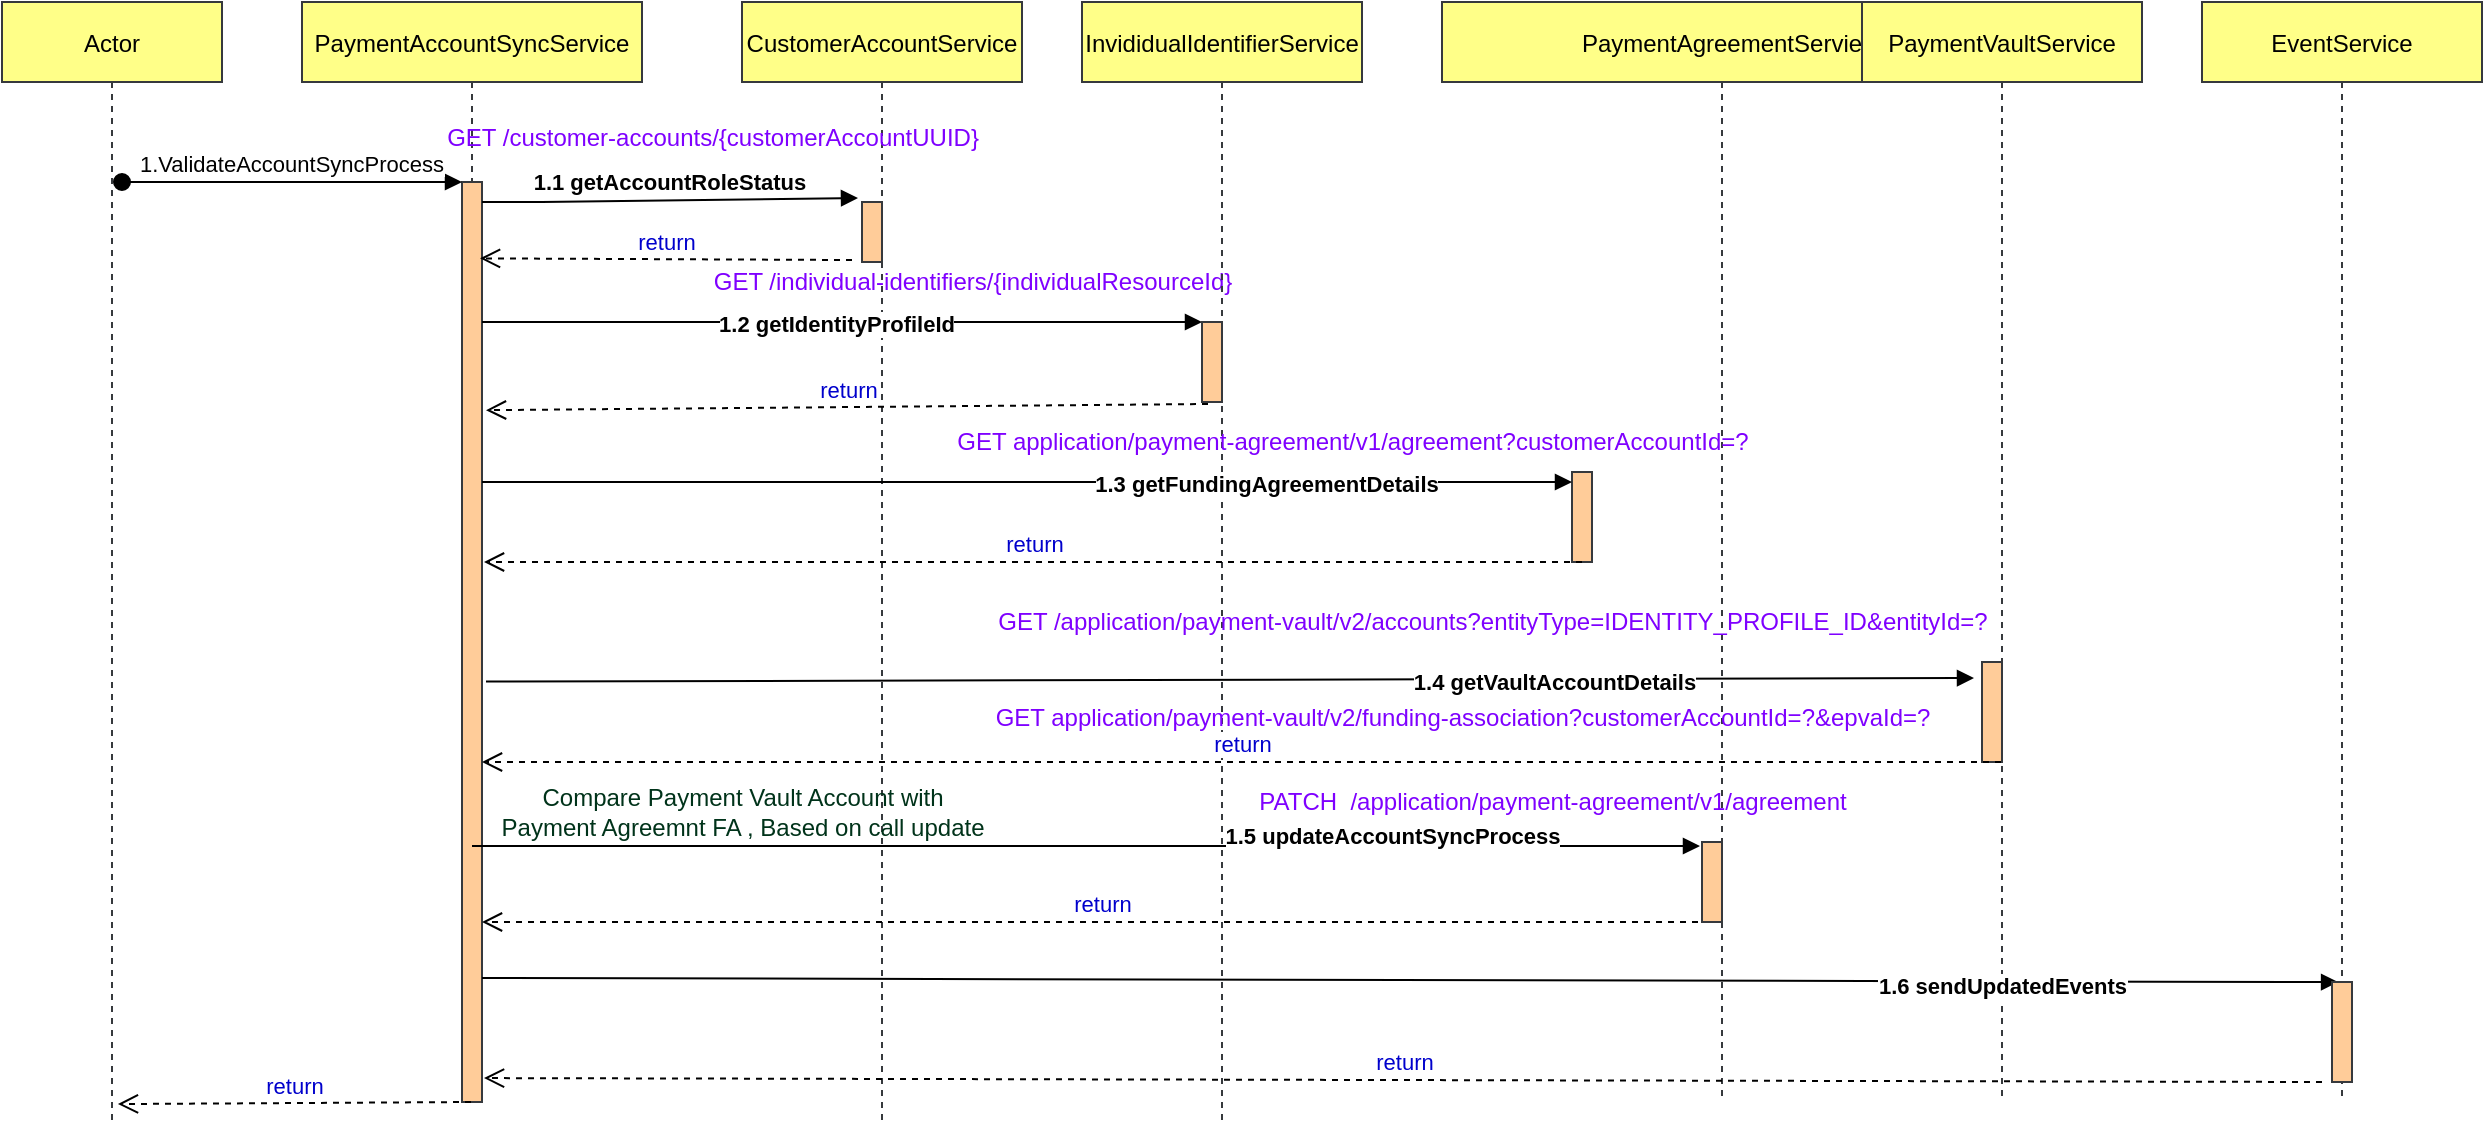 <mxfile version="14.9.7" type="github">
  <diagram id="kgpKYQtTHZ0yAKxKKP6v" name="Page-1">
    <mxGraphModel dx="1636" dy="378" grid="1" gridSize="10" guides="1" tooltips="1" connect="1" arrows="1" fold="1" page="1" pageScale="1" pageWidth="850" pageHeight="1100" math="0" shadow="0">
      <root>
        <mxCell id="0" />
        <mxCell id="1" parent="0" />
        <mxCell id="3nuBFxr9cyL0pnOWT2aG-1" value="PaymentAccountSyncService" style="shape=umlLifeline;perimeter=lifelinePerimeter;container=1;collapsible=0;recursiveResize=0;rounded=0;shadow=0;strokeWidth=1;fillColor=#ffff88;strokeColor=#36393d;" parent="1" vertex="1">
          <mxGeometry x="50" y="60" width="170" height="550" as="geometry" />
        </mxCell>
        <mxCell id="3nuBFxr9cyL0pnOWT2aG-2" value="" style="points=[];perimeter=orthogonalPerimeter;rounded=0;shadow=0;strokeWidth=1;fillColor=#ffcc99;strokeColor=#36393d;" parent="3nuBFxr9cyL0pnOWT2aG-1" vertex="1">
          <mxGeometry x="80" y="90" width="10" height="460" as="geometry" />
        </mxCell>
        <mxCell id="3nuBFxr9cyL0pnOWT2aG-3" value="1.ValidateAccountSyncProcess" style="verticalAlign=bottom;startArrow=oval;endArrow=block;startSize=8;shadow=0;strokeWidth=1;" parent="3nuBFxr9cyL0pnOWT2aG-1" target="3nuBFxr9cyL0pnOWT2aG-2" edge="1">
          <mxGeometry relative="1" as="geometry">
            <mxPoint x="-90" y="90" as="sourcePoint" />
          </mxGeometry>
        </mxCell>
        <mxCell id="3nuBFxr9cyL0pnOWT2aG-5" value="CustomerAccountService" style="shape=umlLifeline;perimeter=lifelinePerimeter;container=1;collapsible=0;recursiveResize=0;rounded=0;shadow=0;strokeWidth=1;fillColor=#ffff88;strokeColor=#36393d;" parent="1" vertex="1">
          <mxGeometry x="270" y="60" width="140" height="560" as="geometry" />
        </mxCell>
        <mxCell id="3nuBFxr9cyL0pnOWT2aG-6" value="" style="points=[];perimeter=orthogonalPerimeter;rounded=0;shadow=0;strokeWidth=1;fillColor=#ffcc99;strokeColor=#36393d;" parent="3nuBFxr9cyL0pnOWT2aG-5" vertex="1">
          <mxGeometry x="60" y="100" width="10" height="30" as="geometry" />
        </mxCell>
        <mxCell id="3nuBFxr9cyL0pnOWT2aG-8" value="1.1 getAccountRoleStatus" style="verticalAlign=bottom;endArrow=block;shadow=0;strokeWidth=1;fontStyle=1;entryX=-0.2;entryY=-0.067;entryDx=0;entryDy=0;entryPerimeter=0;" parent="1" source="3nuBFxr9cyL0pnOWT2aG-2" target="3nuBFxr9cyL0pnOWT2aG-6" edge="1">
          <mxGeometry relative="1" as="geometry">
            <mxPoint x="275" y="160" as="sourcePoint" />
            <mxPoint x="310" y="160" as="targetPoint" />
            <Array as="points">
              <mxPoint x="170" y="160" />
            </Array>
          </mxGeometry>
        </mxCell>
        <mxCell id="XDlzX5ACy_mruo7GVJDr-2" value="&lt;div&gt;&lt;font style=&quot;font-size: 12px&quot; color=&quot;#7f00ff&quot;&gt;&lt;span style=&quot;white-space: pre&quot;&gt;	&lt;span style=&quot;white-space: pre&quot;&gt;	&lt;/span&gt;&lt;span style=&quot;white-space: pre&quot;&gt;	&lt;/span&gt;&lt;/span&gt;GET /customer-accounts/&lt;span&gt;{customerAccountUUID}&lt;/span&gt;&lt;/font&gt;&lt;/div&gt;&lt;div&gt;&lt;br&gt;&lt;/div&gt;" style="text;html=1;align=center;verticalAlign=middle;resizable=0;points=[];autosize=1;strokeColor=none;" vertex="1" parent="1">
          <mxGeometry x="70" y="120" width="360" height="30" as="geometry" />
        </mxCell>
        <mxCell id="XDlzX5ACy_mruo7GVJDr-4" value="1.2 getIdentityProfileId" style="html=1;verticalAlign=bottom;endArrow=block;fontStyle=1" edge="1" target="XDlzX5ACy_mruo7GVJDr-8" parent="1">
          <mxGeometry x="-0.016" y="-10" relative="1" as="geometry">
            <mxPoint x="140" y="220" as="sourcePoint" />
            <mxPoint x="415" y="220" as="targetPoint" />
            <mxPoint as="offset" />
          </mxGeometry>
        </mxCell>
        <mxCell id="XDlzX5ACy_mruo7GVJDr-5" value="&lt;font color=&quot;#0000cc&quot;&gt;return&lt;/font&gt;" style="html=1;verticalAlign=bottom;endArrow=open;dashed=1;endSize=8;entryX=1.2;entryY=0.248;entryDx=0;entryDy=0;entryPerimeter=0;exitX=0.3;exitY=1.025;exitDx=0;exitDy=0;exitPerimeter=0;" edge="1" source="XDlzX5ACy_mruo7GVJDr-8" parent="1" target="3nuBFxr9cyL0pnOWT2aG-2">
          <mxGeometry relative="1" as="geometry">
            <mxPoint x="343" y="280" as="targetPoint" />
            <mxPoint x="501" y="256" as="sourcePoint" />
          </mxGeometry>
        </mxCell>
        <mxCell id="XDlzX5ACy_mruo7GVJDr-6" value="&lt;font color=&quot;#7f00ff&quot;&gt;GET /individual-identifiers/{individualResourceId}&lt;/font&gt;" style="text;html=1;align=center;verticalAlign=middle;resizable=0;points=[];autosize=1;strokeColor=none;" vertex="1" parent="1">
          <mxGeometry x="250" y="190" width="270" height="20" as="geometry" />
        </mxCell>
        <mxCell id="XDlzX5ACy_mruo7GVJDr-7" value="InvididualIdentifierService" style="shape=umlLifeline;perimeter=lifelinePerimeter;container=1;collapsible=0;recursiveResize=0;rounded=0;shadow=0;strokeWidth=1;fillColor=#ffff88;strokeColor=#36393d;" vertex="1" parent="1">
          <mxGeometry x="440" y="60" width="140" height="560" as="geometry" />
        </mxCell>
        <mxCell id="XDlzX5ACy_mruo7GVJDr-8" value="" style="points=[];perimeter=orthogonalPerimeter;rounded=0;shadow=0;strokeWidth=1;fillColor=#ffcc99;strokeColor=#36393d;" vertex="1" parent="XDlzX5ACy_mruo7GVJDr-7">
          <mxGeometry x="60" y="160" width="10" height="40" as="geometry" />
        </mxCell>
        <mxCell id="XDlzX5ACy_mruo7GVJDr-11" value="&lt;font color=&quot;#0000cc&quot;&gt;return&lt;/font&gt;" style="html=1;verticalAlign=bottom;endArrow=open;dashed=1;endSize=8;exitX=-0.5;exitY=0.967;exitDx=0;exitDy=0;exitPerimeter=0;entryX=0.9;entryY=0.083;entryDx=0;entryDy=0;entryPerimeter=0;" edge="1" parent="1" source="3nuBFxr9cyL0pnOWT2aG-6" target="3nuBFxr9cyL0pnOWT2aG-2">
          <mxGeometry relative="1" as="geometry">
            <mxPoint x="210" y="180" as="sourcePoint" />
            <mxPoint x="150" y="180" as="targetPoint" />
          </mxGeometry>
        </mxCell>
        <mxCell id="XDlzX5ACy_mruo7GVJDr-12" value="PaymentAgreementServie" style="shape=umlLifeline;perimeter=lifelinePerimeter;container=1;collapsible=0;recursiveResize=0;rounded=0;shadow=0;strokeWidth=1;fillColor=#ffff88;strokeColor=#36393d;" vertex="1" parent="1">
          <mxGeometry x="620" y="60" width="280" height="550" as="geometry" />
        </mxCell>
        <mxCell id="XDlzX5ACy_mruo7GVJDr-13" value="" style="points=[];perimeter=orthogonalPerimeter;rounded=0;shadow=0;strokeWidth=1;fillColor=#ffcc99;strokeColor=#36393d;" vertex="1" parent="XDlzX5ACy_mruo7GVJDr-12">
          <mxGeometry x="65" y="235" width="10" height="45" as="geometry" />
        </mxCell>
        <mxCell id="XDlzX5ACy_mruo7GVJDr-25" value="&lt;font color=&quot;#7f00ff&quot;&gt;GET /application/payment-vault/v2/accounts?entityType=IDENTITY_PROFILE_ID&amp;amp;entityId=?&lt;/font&gt;" style="text;html=1;align=center;verticalAlign=middle;resizable=0;points=[];autosize=1;strokeColor=none;" vertex="1" parent="XDlzX5ACy_mruo7GVJDr-12">
          <mxGeometry x="-230" y="300" width="510" height="20" as="geometry" />
        </mxCell>
        <mxCell id="XDlzX5ACy_mruo7GVJDr-28" value="&lt;div&gt;&lt;font color=&quot;#7f00ff&quot;&gt;GET application/payment-vault/v2/funding-association?customerAccountId=?&amp;amp;epvaId=?&lt;/font&gt;&lt;/div&gt;&lt;div&gt;&lt;br&gt;&lt;/div&gt;" style="text;html=1;align=center;verticalAlign=middle;resizable=0;points=[];autosize=1;strokeColor=none;" vertex="1" parent="XDlzX5ACy_mruo7GVJDr-12">
          <mxGeometry x="-230" y="350" width="480" height="30" as="geometry" />
        </mxCell>
        <mxCell id="XDlzX5ACy_mruo7GVJDr-14" value="PaymentVaultService" style="shape=umlLifeline;perimeter=lifelinePerimeter;container=1;collapsible=0;recursiveResize=0;rounded=0;shadow=0;strokeWidth=1;fillColor=#ffff88;strokeColor=#36393d;" vertex="1" parent="1">
          <mxGeometry x="830" y="60" width="140" height="550" as="geometry" />
        </mxCell>
        <mxCell id="XDlzX5ACy_mruo7GVJDr-16" value="" style="html=1;verticalAlign=bottom;endArrow=block;" edge="1" parent="1" target="XDlzX5ACy_mruo7GVJDr-13">
          <mxGeometry x="-0.016" y="-10" relative="1" as="geometry">
            <mxPoint x="140" y="300" as="sourcePoint" />
            <mxPoint x="500" y="300" as="targetPoint" />
            <mxPoint as="offset" />
          </mxGeometry>
        </mxCell>
        <mxCell id="XDlzX5ACy_mruo7GVJDr-17" value="1.3 getFundingAgreementDetails" style="edgeLabel;html=1;align=center;verticalAlign=middle;resizable=0;points=[];fontStyle=1" vertex="1" connectable="0" parent="XDlzX5ACy_mruo7GVJDr-16">
          <mxGeometry x="0.436" y="-1" relative="1" as="geometry">
            <mxPoint as="offset" />
          </mxGeometry>
        </mxCell>
        <mxCell id="XDlzX5ACy_mruo7GVJDr-19" value="&lt;font color=&quot;#7f00ff&quot;&gt;GET application/payment-agreement/v1/agreement?customerAccountId=?&lt;/font&gt;" style="text;html=1;align=center;verticalAlign=middle;resizable=0;points=[];autosize=1;strokeColor=none;" vertex="1" parent="1">
          <mxGeometry x="370" y="270" width="410" height="20" as="geometry" />
        </mxCell>
        <mxCell id="XDlzX5ACy_mruo7GVJDr-20" value="&lt;font color=&quot;#0000cc&quot;&gt;return&lt;/font&gt;" style="html=1;verticalAlign=bottom;endArrow=open;dashed=1;endSize=8;" edge="1" parent="1">
          <mxGeometry relative="1" as="geometry">
            <mxPoint x="690" y="340" as="sourcePoint" />
            <mxPoint x="141" y="340" as="targetPoint" />
          </mxGeometry>
        </mxCell>
        <mxCell id="XDlzX5ACy_mruo7GVJDr-15" value="" style="points=[];perimeter=orthogonalPerimeter;rounded=0;shadow=0;strokeWidth=1;fillColor=#ffcc99;strokeColor=#36393d;" vertex="1" parent="1">
          <mxGeometry x="890" y="390" width="10" height="50" as="geometry" />
        </mxCell>
        <mxCell id="XDlzX5ACy_mruo7GVJDr-23" value="" style="html=1;verticalAlign=bottom;endArrow=block;exitX=1.2;exitY=0.543;exitDx=0;exitDy=0;exitPerimeter=0;entryX=-0.4;entryY=0.16;entryDx=0;entryDy=0;entryPerimeter=0;" edge="1" parent="1" source="3nuBFxr9cyL0pnOWT2aG-2" target="XDlzX5ACy_mruo7GVJDr-15">
          <mxGeometry x="-0.016" y="-10" relative="1" as="geometry">
            <mxPoint x="150" y="380" as="sourcePoint" />
            <mxPoint x="880" y="398" as="targetPoint" />
            <mxPoint as="offset" />
          </mxGeometry>
        </mxCell>
        <mxCell id="XDlzX5ACy_mruo7GVJDr-24" value="1.4 getVaultAccountDetails" style="edgeLabel;html=1;align=center;verticalAlign=middle;resizable=0;points=[];fontStyle=1" vertex="1" connectable="0" parent="XDlzX5ACy_mruo7GVJDr-23">
          <mxGeometry x="0.436" y="-1" relative="1" as="geometry">
            <mxPoint as="offset" />
          </mxGeometry>
        </mxCell>
        <mxCell id="XDlzX5ACy_mruo7GVJDr-26" value="&lt;font color=&quot;#0000cc&quot;&gt;return&lt;/font&gt;" style="html=1;verticalAlign=bottom;endArrow=open;dashed=1;endSize=8;" edge="1" parent="1" source="XDlzX5ACy_mruo7GVJDr-14">
          <mxGeometry relative="1" as="geometry">
            <mxPoint x="689" y="420" as="sourcePoint" />
            <mxPoint x="140" y="440" as="targetPoint" />
            <Array as="points">
              <mxPoint x="590" y="440" />
            </Array>
          </mxGeometry>
        </mxCell>
        <mxCell id="XDlzX5ACy_mruo7GVJDr-27" value="&lt;span style=&quot;color: rgba(0 , 0 , 0 , 0) ; font-family: monospace ; font-size: 0px&quot;&gt;%3CmxGraphModel%3E%3Croot%3E%3CmxCell%20id%3D%220%22%2F%3E%3CmxCell%20id%3D%221%22%20parent%3D%220%22%2F%3E%3CmxCell%20id%3D%222%22%20value%3D%22GET%20%2Fapplication%2Fpayment-vault%2Fv2%2Faccounts%3FentityType%3DIDENTITY_PROFILE_ID%26amp%3Bamp%3BentityId%3D%3F%22%20style%3D%22text%3Bhtml%3D1%3Balign%3Dcenter%3BverticalAlign%3Dmiddle%3Bresizable%3D0%3Bpoints%3D%5B%5D%3Bautosize%3D1%3BstrokeColor%3Dnone%3B%22%20vertex%3D%221%22%20parent%3D%221%22%3E%3CmxGeometry%20x%3D%22410%22%20y%3D%22350%22%20width%3D%22510%22%20height%3D%2220%22%20as%3D%22geometry%22%2F%3E%3C%2FmxCell%3E%3C%2Froot%3E%3C%2FmxGraphModel%3E&lt;/span&gt;" style="text;html=1;align=center;verticalAlign=middle;resizable=0;points=[];autosize=1;strokeColor=none;" vertex="1" parent="1">
          <mxGeometry x="570" y="390" width="20" height="20" as="geometry" />
        </mxCell>
        <mxCell id="XDlzX5ACy_mruo7GVJDr-29" value="EventService" style="shape=umlLifeline;perimeter=lifelinePerimeter;container=1;collapsible=0;recursiveResize=0;rounded=0;shadow=0;strokeWidth=1;fillColor=#ffff88;strokeColor=#36393d;" vertex="1" parent="1">
          <mxGeometry x="1000" y="60" width="140" height="550" as="geometry" />
        </mxCell>
        <mxCell id="XDlzX5ACy_mruo7GVJDr-30" value="" style="html=1;verticalAlign=bottom;endArrow=block;entryX=-0.1;entryY=0.05;entryDx=0;entryDy=0;entryPerimeter=0;" edge="1" parent="1" source="3nuBFxr9cyL0pnOWT2aG-1" target="XDlzX5ACy_mruo7GVJDr-36">
          <mxGeometry x="-0.016" y="-10" relative="1" as="geometry">
            <mxPoint x="115.25" y="480" as="sourcePoint" />
            <mxPoint x="904.75" y="480" as="targetPoint" />
            <mxPoint as="offset" />
          </mxGeometry>
        </mxCell>
        <mxCell id="XDlzX5ACy_mruo7GVJDr-31" value="1.5 updateAccountSyncProcess" style="edgeLabel;html=1;align=center;verticalAlign=middle;resizable=0;points=[];fontStyle=1" vertex="1" connectable="0" parent="XDlzX5ACy_mruo7GVJDr-30">
          <mxGeometry x="0.436" y="-1" relative="1" as="geometry">
            <mxPoint x="19" y="-6" as="offset" />
          </mxGeometry>
        </mxCell>
        <mxCell id="XDlzX5ACy_mruo7GVJDr-34" value="&lt;font color=&quot;#0000cc&quot;&gt;return&lt;/font&gt;" style="html=1;verticalAlign=bottom;endArrow=open;dashed=1;endSize=8;" edge="1" parent="1">
          <mxGeometry relative="1" as="geometry">
            <mxPoint x="760" y="520" as="sourcePoint" />
            <mxPoint x="140" y="520" as="targetPoint" />
            <Array as="points">
              <mxPoint x="580" y="520" />
            </Array>
          </mxGeometry>
        </mxCell>
        <mxCell id="XDlzX5ACy_mruo7GVJDr-35" value="&lt;font color=&quot;#00331a&quot;&gt;Compare Payment Vault Account with &lt;br&gt;Payment Agreemnt FA , Based on call update&lt;/font&gt;" style="text;html=1;align=center;verticalAlign=middle;resizable=0;points=[];autosize=1;strokeColor=none;" vertex="1" parent="1">
          <mxGeometry x="140" y="450" width="260" height="30" as="geometry" />
        </mxCell>
        <mxCell id="XDlzX5ACy_mruo7GVJDr-36" value="" style="points=[];perimeter=orthogonalPerimeter;rounded=0;shadow=0;strokeWidth=1;fillColor=#ffcc99;strokeColor=#36393d;" vertex="1" parent="1">
          <mxGeometry x="750" y="480" width="10" height="40" as="geometry" />
        </mxCell>
        <mxCell id="XDlzX5ACy_mruo7GVJDr-37" value="" style="html=1;verticalAlign=bottom;endArrow=block;entryX=0.486;entryY=0.891;entryDx=0;entryDy=0;entryPerimeter=0;" edge="1" parent="1" target="XDlzX5ACy_mruo7GVJDr-29">
          <mxGeometry x="-0.016" y="-10" relative="1" as="geometry">
            <mxPoint x="140" y="548" as="sourcePoint" />
            <mxPoint x="874" y="548" as="targetPoint" />
            <mxPoint as="offset" />
          </mxGeometry>
        </mxCell>
        <mxCell id="XDlzX5ACy_mruo7GVJDr-38" value="1.6 sendUpdatedEvents" style="edgeLabel;html=1;align=center;verticalAlign=middle;resizable=0;points=[];fontStyle=1" vertex="1" connectable="0" parent="XDlzX5ACy_mruo7GVJDr-37">
          <mxGeometry x="0.436" y="-1" relative="1" as="geometry">
            <mxPoint x="93" y="1" as="offset" />
          </mxGeometry>
        </mxCell>
        <mxCell id="XDlzX5ACy_mruo7GVJDr-40" value="" style="points=[];perimeter=orthogonalPerimeter;rounded=0;shadow=0;strokeWidth=1;fillColor=#ffcc99;strokeColor=#36393d;" vertex="1" parent="1">
          <mxGeometry x="1065" y="550" width="10" height="50" as="geometry" />
        </mxCell>
        <mxCell id="XDlzX5ACy_mruo7GVJDr-41" value="&lt;font color=&quot;#0000cc&quot;&gt;return&lt;/font&gt;" style="html=1;verticalAlign=bottom;endArrow=open;dashed=1;endSize=8;entryX=1.1;entryY=0.974;entryDx=0;entryDy=0;entryPerimeter=0;" edge="1" parent="1" target="3nuBFxr9cyL0pnOWT2aG-2">
          <mxGeometry relative="1" as="geometry">
            <mxPoint x="1060" y="600" as="sourcePoint" />
            <mxPoint x="980" y="600" as="targetPoint" />
          </mxGeometry>
        </mxCell>
        <mxCell id="XDlzX5ACy_mruo7GVJDr-42" value="Actor" style="shape=umlLifeline;perimeter=lifelinePerimeter;container=1;collapsible=0;recursiveResize=0;rounded=0;shadow=0;strokeWidth=1;fillColor=#ffff88;strokeColor=#36393d;" vertex="1" parent="1">
          <mxGeometry x="-100" y="60" width="110" height="560" as="geometry" />
        </mxCell>
        <mxCell id="XDlzX5ACy_mruo7GVJDr-45" value="&lt;font color=&quot;#0000cc&quot;&gt;return&lt;/font&gt;" style="html=1;verticalAlign=bottom;endArrow=open;dashed=1;endSize=8;entryX=0.527;entryY=0.984;entryDx=0;entryDy=0;entryPerimeter=0;" edge="1" parent="1" source="3nuBFxr9cyL0pnOWT2aG-1" target="XDlzX5ACy_mruo7GVJDr-42">
          <mxGeometry relative="1" as="geometry">
            <mxPoint x="70" y="610" as="sourcePoint" />
            <mxPoint x="-10" y="610" as="targetPoint" />
          </mxGeometry>
        </mxCell>
        <mxCell id="XDlzX5ACy_mruo7GVJDr-46" value="&lt;font color=&quot;#7f00ff&quot;&gt;PATCH&amp;nbsp; /application/payment-agreement/v1/agreement&lt;/font&gt;" style="text;html=1;align=center;verticalAlign=middle;resizable=0;points=[];autosize=1;strokeColor=none;" vertex="1" parent="1">
          <mxGeometry x="520" y="450" width="310" height="20" as="geometry" />
        </mxCell>
      </root>
    </mxGraphModel>
  </diagram>
</mxfile>
